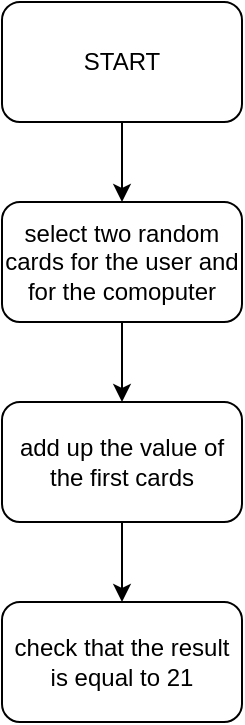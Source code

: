<mxfile version="20.4.0" type="github">
  <diagram id="9RNbWKkVsuG0CfZWJW0D" name="Página-1">
    <mxGraphModel dx="1038" dy="571" grid="1" gridSize="10" guides="1" tooltips="1" connect="1" arrows="1" fold="1" page="1" pageScale="1" pageWidth="827" pageHeight="1169" math="0" shadow="0">
      <root>
        <mxCell id="0" />
        <mxCell id="1" parent="0" />
        <mxCell id="RArkXA8TGLQUptP-HqG9-3" value="" style="edgeStyle=orthogonalEdgeStyle;rounded=0;orthogonalLoop=1;jettySize=auto;html=1;" edge="1" parent="1" source="RArkXA8TGLQUptP-HqG9-1" target="RArkXA8TGLQUptP-HqG9-2">
          <mxGeometry relative="1" as="geometry" />
        </mxCell>
        <mxCell id="RArkXA8TGLQUptP-HqG9-1" value="START" style="rounded=1;whiteSpace=wrap;html=1;" vertex="1" parent="1">
          <mxGeometry x="354" y="40" width="120" height="60" as="geometry" />
        </mxCell>
        <mxCell id="RArkXA8TGLQUptP-HqG9-5" value="" style="edgeStyle=orthogonalEdgeStyle;rounded=0;orthogonalLoop=1;jettySize=auto;html=1;" edge="1" parent="1" source="RArkXA8TGLQUptP-HqG9-2" target="RArkXA8TGLQUptP-HqG9-4">
          <mxGeometry relative="1" as="geometry" />
        </mxCell>
        <mxCell id="RArkXA8TGLQUptP-HqG9-2" value="select two random cards for the user and for the comoputer" style="rounded=1;whiteSpace=wrap;html=1;" vertex="1" parent="1">
          <mxGeometry x="354" y="140" width="120" height="60" as="geometry" />
        </mxCell>
        <mxCell id="RArkXA8TGLQUptP-HqG9-7" value="" style="edgeStyle=orthogonalEdgeStyle;rounded=0;orthogonalLoop=1;jettySize=auto;html=1;" edge="1" parent="1" source="RArkXA8TGLQUptP-HqG9-4" target="RArkXA8TGLQUptP-HqG9-6">
          <mxGeometry relative="1" as="geometry" />
        </mxCell>
        <mxCell id="RArkXA8TGLQUptP-HqG9-4" value="add up the value of the first cards" style="rounded=1;whiteSpace=wrap;html=1;" vertex="1" parent="1">
          <mxGeometry x="354" y="240" width="120" height="60" as="geometry" />
        </mxCell>
        <mxCell id="RArkXA8TGLQUptP-HqG9-6" value="check that the result is equal to 21" style="rounded=1;whiteSpace=wrap;html=1;" vertex="1" parent="1">
          <mxGeometry x="354" y="340" width="120" height="60" as="geometry" />
        </mxCell>
      </root>
    </mxGraphModel>
  </diagram>
</mxfile>
